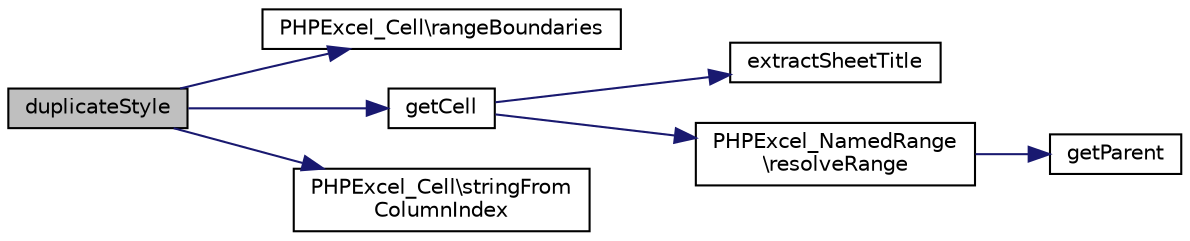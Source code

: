 digraph "duplicateStyle"
{
  edge [fontname="Helvetica",fontsize="10",labelfontname="Helvetica",labelfontsize="10"];
  node [fontname="Helvetica",fontsize="10",shape=record];
  rankdir="LR";
  Node92 [label="duplicateStyle",height=0.2,width=0.4,color="black", fillcolor="grey75", style="filled", fontcolor="black"];
  Node92 -> Node93 [color="midnightblue",fontsize="10",style="solid",fontname="Helvetica"];
  Node93 [label="PHPExcel_Cell\\rangeBoundaries",height=0.2,width=0.4,color="black", fillcolor="white", style="filled",URL="$class_p_h_p_excel___cell.html#a9cca2af2bc9046417b3a0a51cf804ef9"];
  Node92 -> Node94 [color="midnightblue",fontsize="10",style="solid",fontname="Helvetica"];
  Node94 [label="getCell",height=0.2,width=0.4,color="black", fillcolor="white", style="filled",URL="$class_p_h_p_excel___worksheet.html#a5e123e9c143c05385794d280bbd5dd0c"];
  Node94 -> Node95 [color="midnightblue",fontsize="10",style="solid",fontname="Helvetica"];
  Node95 [label="extractSheetTitle",height=0.2,width=0.4,color="black", fillcolor="white", style="filled",URL="$class_p_h_p_excel___worksheet.html#af647112824779ee4dd97cb9ff63926bd"];
  Node94 -> Node96 [color="midnightblue",fontsize="10",style="solid",fontname="Helvetica"];
  Node96 [label="PHPExcel_NamedRange\l\\resolveRange",height=0.2,width=0.4,color="black", fillcolor="white", style="filled",URL="$class_p_h_p_excel___named_range.html#abcf033bf855d17978f0ae3f631da7180"];
  Node96 -> Node97 [color="midnightblue",fontsize="10",style="solid",fontname="Helvetica"];
  Node97 [label="getParent",height=0.2,width=0.4,color="black", fillcolor="white", style="filled",URL="$class_p_h_p_excel___worksheet.html#a95ecaee3537b1ad29b04ef383a57bbae"];
  Node92 -> Node98 [color="midnightblue",fontsize="10",style="solid",fontname="Helvetica"];
  Node98 [label="PHPExcel_Cell\\stringFrom\lColumnIndex",height=0.2,width=0.4,color="black", fillcolor="white", style="filled",URL="$class_p_h_p_excel___cell.html#ab5501b4cf2f8cd0af389ad4096fb9387"];
}
